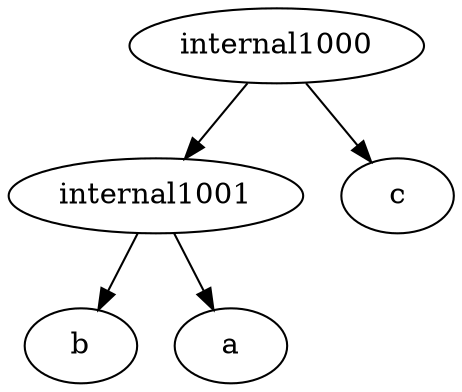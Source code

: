 strict digraph G1 {
internal1001 -> b
internal1001 -> a
internal1000 -> c
internal1000 -> internal1001
}
